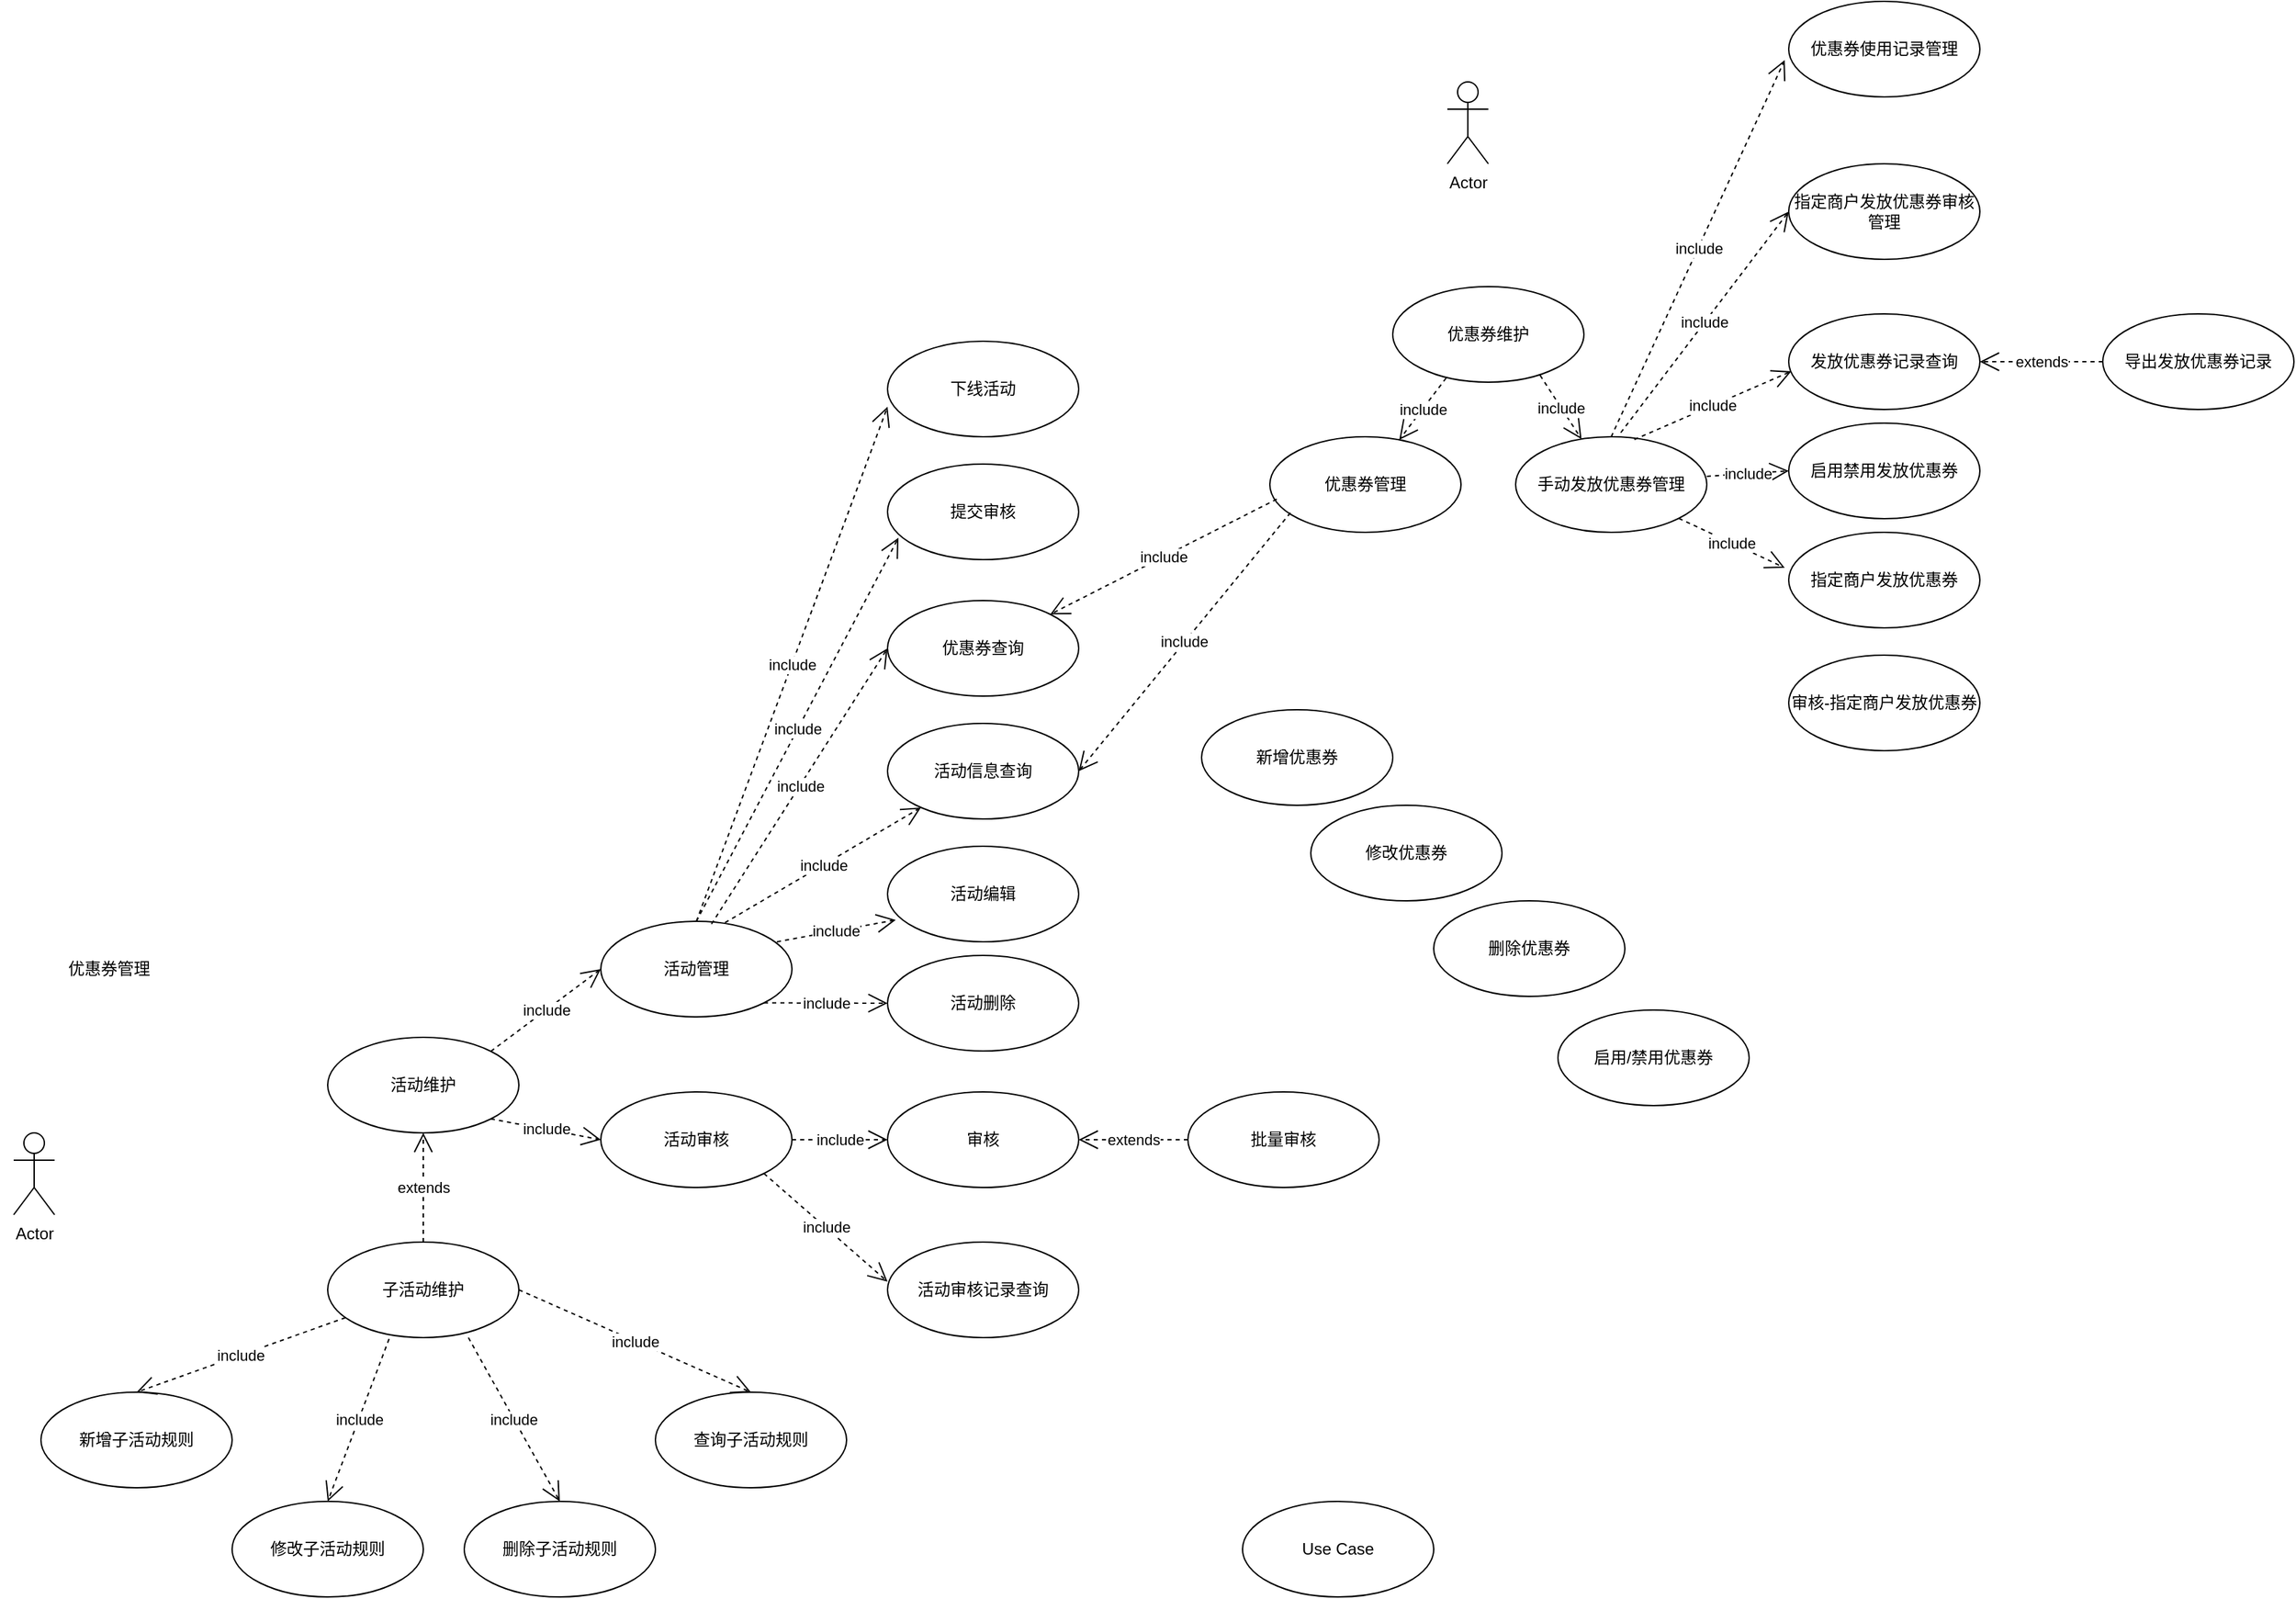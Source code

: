 <mxfile version="14.6.9" type="github">
  <diagram id="2DlMUsfGpXkx9Rr1vm7c" name="Page-1">
    <mxGraphModel dx="1422" dy="1907" grid="1" gridSize="10" guides="1" tooltips="1" connect="1" arrows="1" fold="1" page="1" pageScale="1" pageWidth="827" pageHeight="1169" math="0" shadow="0">
      <root>
        <mxCell id="0" />
        <mxCell id="1" parent="0" />
        <mxCell id="VtnJZgjyUKw3o-cdM9Pf-8" value="Actor" style="shape=umlActor;verticalLabelPosition=bottom;verticalAlign=top;html=1;" vertex="1" parent="1">
          <mxGeometry x="40" y="210" width="30" height="60" as="geometry" />
        </mxCell>
        <mxCell id="VtnJZgjyUKw3o-cdM9Pf-10" value="活动维护" style="ellipse;whiteSpace=wrap;html=1;" vertex="1" parent="1">
          <mxGeometry x="270" y="140" width="140" height="70" as="geometry" />
        </mxCell>
        <mxCell id="VtnJZgjyUKw3o-cdM9Pf-11" value="优惠券管理" style="text;html=1;strokeColor=none;fillColor=none;align=center;verticalAlign=middle;whiteSpace=wrap;rounded=0;" vertex="1" parent="1">
          <mxGeometry x="30" y="50" width="160" height="80" as="geometry" />
        </mxCell>
        <mxCell id="VtnJZgjyUKw3o-cdM9Pf-12" value="优惠券维护" style="ellipse;whiteSpace=wrap;html=1;" vertex="1" parent="1">
          <mxGeometry x="1050" y="-410" width="140" height="70" as="geometry" />
        </mxCell>
        <mxCell id="VtnJZgjyUKw3o-cdM9Pf-15" value="子活动维护" style="ellipse;whiteSpace=wrap;html=1;" vertex="1" parent="1">
          <mxGeometry x="270" y="290" width="140" height="70" as="geometry" />
        </mxCell>
        <mxCell id="VtnJZgjyUKw3o-cdM9Pf-16" value="extends" style="endArrow=open;endSize=12;dashed=1;html=1;exitX=0.5;exitY=0;exitDx=0;exitDy=0;" edge="1" parent="1" source="VtnJZgjyUKw3o-cdM9Pf-15" target="VtnJZgjyUKw3o-cdM9Pf-10">
          <mxGeometry width="160" relative="1" as="geometry">
            <mxPoint x="190" y="340" as="sourcePoint" />
            <mxPoint x="350" y="340" as="targetPoint" />
          </mxGeometry>
        </mxCell>
        <mxCell id="VtnJZgjyUKw3o-cdM9Pf-17" value="Use Case" style="ellipse;whiteSpace=wrap;html=1;" vertex="1" parent="1">
          <mxGeometry x="940" y="480" width="140" height="70" as="geometry" />
        </mxCell>
        <mxCell id="VtnJZgjyUKw3o-cdM9Pf-21" value="Actor" style="shape=umlActor;verticalLabelPosition=bottom;verticalAlign=top;html=1;" vertex="1" parent="1">
          <mxGeometry x="1090" y="-560" width="30" height="60" as="geometry" />
        </mxCell>
        <mxCell id="VtnJZgjyUKw3o-cdM9Pf-22" value="新增子活动规则" style="ellipse;whiteSpace=wrap;html=1;" vertex="1" parent="1">
          <mxGeometry x="60" y="400" width="140" height="70" as="geometry" />
        </mxCell>
        <mxCell id="VtnJZgjyUKw3o-cdM9Pf-23" value="修改子活动规则" style="ellipse;whiteSpace=wrap;html=1;" vertex="1" parent="1">
          <mxGeometry x="200" y="480" width="140" height="70" as="geometry" />
        </mxCell>
        <mxCell id="VtnJZgjyUKw3o-cdM9Pf-24" value="删除子活动规则" style="ellipse;whiteSpace=wrap;html=1;" vertex="1" parent="1">
          <mxGeometry x="370" y="480" width="140" height="70" as="geometry" />
        </mxCell>
        <mxCell id="VtnJZgjyUKw3o-cdM9Pf-25" value="查询子活动规则" style="ellipse;whiteSpace=wrap;html=1;" vertex="1" parent="1">
          <mxGeometry x="510" y="400" width="140" height="70" as="geometry" />
        </mxCell>
        <mxCell id="VtnJZgjyUKw3o-cdM9Pf-26" value="include" style="endArrow=open;endSize=12;dashed=1;html=1;entryX=0.5;entryY=0;entryDx=0;entryDy=0;" edge="1" parent="1" source="VtnJZgjyUKw3o-cdM9Pf-15" target="VtnJZgjyUKw3o-cdM9Pf-22">
          <mxGeometry width="160" relative="1" as="geometry">
            <mxPoint x="330" y="290" as="sourcePoint" />
            <mxPoint x="490" y="290" as="targetPoint" />
          </mxGeometry>
        </mxCell>
        <mxCell id="VtnJZgjyUKw3o-cdM9Pf-27" value="include" style="endArrow=open;endSize=12;dashed=1;html=1;entryX=0.5;entryY=0;entryDx=0;entryDy=0;exitX=0.321;exitY=1.014;exitDx=0;exitDy=0;exitPerimeter=0;" edge="1" parent="1" source="VtnJZgjyUKw3o-cdM9Pf-15">
          <mxGeometry width="160" relative="1" as="geometry">
            <mxPoint x="423.039" y="425.343" as="sourcePoint" />
            <mxPoint x="270" y="480" as="targetPoint" />
          </mxGeometry>
        </mxCell>
        <mxCell id="VtnJZgjyUKw3o-cdM9Pf-28" value="include" style="endArrow=open;endSize=12;dashed=1;html=1;entryX=0.5;entryY=0;entryDx=0;entryDy=0;" edge="1" parent="1" target="VtnJZgjyUKw3o-cdM9Pf-24">
          <mxGeometry width="160" relative="1" as="geometry">
            <mxPoint x="373.039" y="360.003" as="sourcePoint" />
            <mxPoint x="220" y="414.66" as="targetPoint" />
          </mxGeometry>
        </mxCell>
        <mxCell id="VtnJZgjyUKw3o-cdM9Pf-29" value="include" style="endArrow=open;endSize=12;dashed=1;html=1;entryX=0.5;entryY=0;entryDx=0;entryDy=0;exitX=1;exitY=0.5;exitDx=0;exitDy=0;" edge="1" parent="1" source="VtnJZgjyUKw3o-cdM9Pf-15" target="VtnJZgjyUKw3o-cdM9Pf-25">
          <mxGeometry width="160" relative="1" as="geometry">
            <mxPoint x="313.039" y="375.343" as="sourcePoint" />
            <mxPoint x="160" y="430" as="targetPoint" />
          </mxGeometry>
        </mxCell>
        <mxCell id="VtnJZgjyUKw3o-cdM9Pf-30" value="活动编辑" style="ellipse;whiteSpace=wrap;html=1;" vertex="1" parent="1">
          <mxGeometry x="680" width="140" height="70" as="geometry" />
        </mxCell>
        <mxCell id="VtnJZgjyUKw3o-cdM9Pf-32" value="活动信息查询" style="ellipse;whiteSpace=wrap;html=1;" vertex="1" parent="1">
          <mxGeometry x="680" y="-90" width="140" height="70" as="geometry" />
        </mxCell>
        <mxCell id="VtnJZgjyUKw3o-cdM9Pf-33" value="提交审核" style="ellipse;whiteSpace=wrap;html=1;" vertex="1" parent="1">
          <mxGeometry x="680" y="-280" width="140" height="70" as="geometry" />
        </mxCell>
        <mxCell id="VtnJZgjyUKw3o-cdM9Pf-34" value="审核" style="ellipse;whiteSpace=wrap;html=1;" vertex="1" parent="1">
          <mxGeometry x="680" y="180" width="140" height="70" as="geometry" />
        </mxCell>
        <mxCell id="VtnJZgjyUKw3o-cdM9Pf-35" value="活动管理" style="ellipse;whiteSpace=wrap;html=1;" vertex="1" parent="1">
          <mxGeometry x="470" y="55" width="140" height="70" as="geometry" />
        </mxCell>
        <mxCell id="VtnJZgjyUKw3o-cdM9Pf-36" value="活动审核" style="ellipse;whiteSpace=wrap;html=1;" vertex="1" parent="1">
          <mxGeometry x="470" y="180" width="140" height="70" as="geometry" />
        </mxCell>
        <mxCell id="VtnJZgjyUKw3o-cdM9Pf-37" value="活动审核记录查询" style="ellipse;whiteSpace=wrap;html=1;" vertex="1" parent="1">
          <mxGeometry x="680" y="290" width="140" height="70" as="geometry" />
        </mxCell>
        <mxCell id="VtnJZgjyUKw3o-cdM9Pf-38" value="批量审核" style="ellipse;whiteSpace=wrap;html=1;" vertex="1" parent="1">
          <mxGeometry x="900" y="180" width="140" height="70" as="geometry" />
        </mxCell>
        <mxCell id="VtnJZgjyUKw3o-cdM9Pf-39" value="活动删除" style="ellipse;whiteSpace=wrap;html=1;" vertex="1" parent="1">
          <mxGeometry x="680" y="80" width="140" height="70" as="geometry" />
        </mxCell>
        <mxCell id="VtnJZgjyUKw3o-cdM9Pf-40" value="include" style="endArrow=open;endSize=12;dashed=1;html=1;entryX=0;entryY=0.5;entryDx=0;entryDy=0;exitX=1;exitY=0;exitDx=0;exitDy=0;" edge="1" parent="1" source="VtnJZgjyUKw3o-cdM9Pf-10" target="VtnJZgjyUKw3o-cdM9Pf-35">
          <mxGeometry width="160" relative="1" as="geometry">
            <mxPoint x="293.039" y="355.343" as="sourcePoint" />
            <mxPoint x="140" y="410" as="targetPoint" />
          </mxGeometry>
        </mxCell>
        <mxCell id="VtnJZgjyUKw3o-cdM9Pf-41" value="include" style="endArrow=open;endSize=12;dashed=1;html=1;entryX=0;entryY=0.5;entryDx=0;entryDy=0;exitX=1;exitY=1;exitDx=0;exitDy=0;" edge="1" parent="1" source="VtnJZgjyUKw3o-cdM9Pf-10" target="VtnJZgjyUKw3o-cdM9Pf-36">
          <mxGeometry width="160" relative="1" as="geometry">
            <mxPoint x="399.497" y="160.251" as="sourcePoint" />
            <mxPoint x="480" y="100" as="targetPoint" />
          </mxGeometry>
        </mxCell>
        <mxCell id="VtnJZgjyUKw3o-cdM9Pf-42" value="include" style="endArrow=open;endSize=12;dashed=1;html=1;entryX=0;entryY=0.5;entryDx=0;entryDy=0;exitX=1;exitY=0.5;exitDx=0;exitDy=0;" edge="1" parent="1" source="VtnJZgjyUKw3o-cdM9Pf-36" target="VtnJZgjyUKw3o-cdM9Pf-34">
          <mxGeometry width="160" relative="1" as="geometry">
            <mxPoint x="609.997" y="210.251" as="sourcePoint" />
            <mxPoint x="690.5" y="150" as="targetPoint" />
          </mxGeometry>
        </mxCell>
        <mxCell id="VtnJZgjyUKw3o-cdM9Pf-43" value="extends" style="endArrow=open;endSize=12;dashed=1;html=1;exitX=0;exitY=0.5;exitDx=0;exitDy=0;entryX=1;entryY=0.5;entryDx=0;entryDy=0;" edge="1" parent="1" source="VtnJZgjyUKw3o-cdM9Pf-38" target="VtnJZgjyUKw3o-cdM9Pf-34">
          <mxGeometry width="160" relative="1" as="geometry">
            <mxPoint x="350" y="300" as="sourcePoint" />
            <mxPoint x="350" y="220" as="targetPoint" />
          </mxGeometry>
        </mxCell>
        <mxCell id="VtnJZgjyUKw3o-cdM9Pf-44" value="include" style="endArrow=open;endSize=12;dashed=1;html=1;entryX=0;entryY=0.5;entryDx=0;entryDy=0;exitX=1;exitY=1;exitDx=0;exitDy=0;" edge="1" parent="1" source="VtnJZgjyUKw3o-cdM9Pf-35" target="VtnJZgjyUKw3o-cdM9Pf-39">
          <mxGeometry width="160" relative="1" as="geometry">
            <mxPoint x="610" y="89.5" as="sourcePoint" />
            <mxPoint x="680" y="89.5" as="targetPoint" />
          </mxGeometry>
        </mxCell>
        <mxCell id="VtnJZgjyUKw3o-cdM9Pf-45" value="include" style="endArrow=open;endSize=12;dashed=1;html=1;entryX=0.043;entryY=0.771;entryDx=0;entryDy=0;entryPerimeter=0;" edge="1" parent="1" target="VtnJZgjyUKw3o-cdM9Pf-30">
          <mxGeometry width="160" relative="1" as="geometry">
            <mxPoint x="599" y="70" as="sourcePoint" />
            <mxPoint x="690" y="70.25" as="targetPoint" />
          </mxGeometry>
        </mxCell>
        <mxCell id="VtnJZgjyUKw3o-cdM9Pf-46" value="include" style="endArrow=open;endSize=12;dashed=1;html=1;exitX=0.65;exitY=0.014;exitDx=0;exitDy=0;exitPerimeter=0;" edge="1" parent="1" source="VtnJZgjyUKw3o-cdM9Pf-35" target="VtnJZgjyUKw3o-cdM9Pf-32">
          <mxGeometry width="160" relative="1" as="geometry">
            <mxPoint x="579.997" y="19.999" as="sourcePoint" />
            <mxPoint x="670.5" y="20.25" as="targetPoint" />
          </mxGeometry>
        </mxCell>
        <mxCell id="VtnJZgjyUKw3o-cdM9Pf-47" value="include" style="endArrow=open;endSize=12;dashed=1;html=1;entryX=0.057;entryY=0.771;entryDx=0;entryDy=0;exitX=0.5;exitY=0;exitDx=0;exitDy=0;entryPerimeter=0;" edge="1" parent="1" source="VtnJZgjyUKw3o-cdM9Pf-35" target="VtnJZgjyUKw3o-cdM9Pf-33">
          <mxGeometry width="160" relative="1" as="geometry">
            <mxPoint x="579.997" y="-60.501" as="sourcePoint" />
            <mxPoint x="670.5" y="-60.25" as="targetPoint" />
          </mxGeometry>
        </mxCell>
        <mxCell id="VtnJZgjyUKw3o-cdM9Pf-48" value="优惠券查询" style="ellipse;whiteSpace=wrap;html=1;" vertex="1" parent="1">
          <mxGeometry x="680" y="-180" width="140" height="70" as="geometry" />
        </mxCell>
        <mxCell id="VtnJZgjyUKw3o-cdM9Pf-49" value="include" style="endArrow=open;endSize=12;dashed=1;html=1;entryX=0;entryY=0.5;entryDx=0;entryDy=0;exitX=0.579;exitY=0.029;exitDx=0;exitDy=0;exitPerimeter=0;" edge="1" parent="1" source="VtnJZgjyUKw3o-cdM9Pf-35" target="VtnJZgjyUKw3o-cdM9Pf-48">
          <mxGeometry width="160" relative="1" as="geometry">
            <mxPoint x="550" y="50" as="sourcePoint" />
            <mxPoint x="697.98" y="-216.03" as="targetPoint" />
          </mxGeometry>
        </mxCell>
        <mxCell id="VtnJZgjyUKw3o-cdM9Pf-50" value="优惠券管理" style="ellipse;whiteSpace=wrap;html=1;" vertex="1" parent="1">
          <mxGeometry x="960" y="-300" width="140" height="70" as="geometry" />
        </mxCell>
        <mxCell id="VtnJZgjyUKw3o-cdM9Pf-51" value="手动发放优惠券管理" style="ellipse;whiteSpace=wrap;html=1;" vertex="1" parent="1">
          <mxGeometry x="1140" y="-300" width="140" height="70" as="geometry" />
        </mxCell>
        <mxCell id="VtnJZgjyUKw3o-cdM9Pf-52" value="下线活动" style="ellipse;whiteSpace=wrap;html=1;" vertex="1" parent="1">
          <mxGeometry x="680" y="-370" width="140" height="70" as="geometry" />
        </mxCell>
        <mxCell id="VtnJZgjyUKw3o-cdM9Pf-53" value="include" style="endArrow=open;endSize=12;dashed=1;html=1;entryX=0;entryY=0.686;entryDx=0;entryDy=0;exitX=0.5;exitY=0;exitDx=0;exitDy=0;entryPerimeter=0;" edge="1" parent="1" source="VtnJZgjyUKw3o-cdM9Pf-35" target="VtnJZgjyUKw3o-cdM9Pf-52">
          <mxGeometry width="160" relative="1" as="geometry">
            <mxPoint x="550" y="65" as="sourcePoint" />
            <mxPoint x="697.98" y="-216.03" as="targetPoint" />
          </mxGeometry>
        </mxCell>
        <mxCell id="VtnJZgjyUKw3o-cdM9Pf-54" value="include" style="endArrow=open;endSize=12;dashed=1;html=1;entryX=0;entryY=0.414;entryDx=0;entryDy=0;exitX=1;exitY=1;exitDx=0;exitDy=0;entryPerimeter=0;" edge="1" parent="1" source="VtnJZgjyUKw3o-cdM9Pf-36" target="VtnJZgjyUKw3o-cdM9Pf-37">
          <mxGeometry width="160" relative="1" as="geometry">
            <mxPoint x="620" y="225" as="sourcePoint" />
            <mxPoint x="690" y="225" as="targetPoint" />
          </mxGeometry>
        </mxCell>
        <mxCell id="VtnJZgjyUKw3o-cdM9Pf-56" value="include" style="endArrow=open;endSize=12;dashed=1;html=1;exitX=0.279;exitY=0.957;exitDx=0;exitDy=0;exitPerimeter=0;" edge="1" parent="1" source="VtnJZgjyUKw3o-cdM9Pf-12" target="VtnJZgjyUKw3o-cdM9Pf-50">
          <mxGeometry width="160" relative="1" as="geometry">
            <mxPoint x="1079.997" y="-109.999" as="sourcePoint" />
            <mxPoint x="1160.5" y="-170.25" as="targetPoint" />
          </mxGeometry>
        </mxCell>
        <mxCell id="VtnJZgjyUKw3o-cdM9Pf-57" value="include" style="endArrow=open;endSize=12;dashed=1;html=1;exitX=0.771;exitY=0.929;exitDx=0;exitDy=0;exitPerimeter=0;" edge="1" parent="1" source="VtnJZgjyUKw3o-cdM9Pf-12" target="VtnJZgjyUKw3o-cdM9Pf-51">
          <mxGeometry width="160" relative="1" as="geometry">
            <mxPoint x="1084.06" y="-333.01" as="sourcePoint" />
            <mxPoint x="1070.644" y="-289.593" as="targetPoint" />
          </mxGeometry>
        </mxCell>
        <mxCell id="VtnJZgjyUKw3o-cdM9Pf-58" value="include" style="endArrow=open;endSize=12;dashed=1;html=1;exitX=0.279;exitY=0.957;exitDx=0;exitDy=0;exitPerimeter=0;" edge="1" parent="1" target="VtnJZgjyUKw3o-cdM9Pf-48">
          <mxGeometry width="160" relative="1" as="geometry">
            <mxPoint x="965.06" y="-254.32" as="sourcePoint" />
            <mxPoint x="940.002" y="-209.996" as="targetPoint" />
          </mxGeometry>
        </mxCell>
        <mxCell id="VtnJZgjyUKw3o-cdM9Pf-59" value="include" style="endArrow=open;endSize=12;dashed=1;html=1;exitX=0.279;exitY=0.957;exitDx=0;exitDy=0;exitPerimeter=0;entryX=1;entryY=0.5;entryDx=0;entryDy=0;" edge="1" parent="1" target="VtnJZgjyUKw3o-cdM9Pf-32">
          <mxGeometry width="160" relative="1" as="geometry">
            <mxPoint x="975.06" y="-244.32" as="sourcePoint" />
            <mxPoint x="809.153" y="-159.92" as="targetPoint" />
          </mxGeometry>
        </mxCell>
        <mxCell id="VtnJZgjyUKw3o-cdM9Pf-60" value="新增优惠券" style="ellipse;whiteSpace=wrap;html=1;" vertex="1" parent="1">
          <mxGeometry x="910" y="-100" width="140" height="70" as="geometry" />
        </mxCell>
        <mxCell id="VtnJZgjyUKw3o-cdM9Pf-61" value="修改优惠券" style="ellipse;whiteSpace=wrap;html=1;" vertex="1" parent="1">
          <mxGeometry x="990" y="-30" width="140" height="70" as="geometry" />
        </mxCell>
        <mxCell id="VtnJZgjyUKw3o-cdM9Pf-62" value="删除优惠券" style="ellipse;whiteSpace=wrap;html=1;" vertex="1" parent="1">
          <mxGeometry x="1080" y="40" width="140" height="70" as="geometry" />
        </mxCell>
        <mxCell id="VtnJZgjyUKw3o-cdM9Pf-63" value="启用/禁用优惠券" style="ellipse;whiteSpace=wrap;html=1;" vertex="1" parent="1">
          <mxGeometry x="1171" y="120" width="140" height="70" as="geometry" />
        </mxCell>
        <mxCell id="VtnJZgjyUKw3o-cdM9Pf-64" value="发放优惠券记录查询" style="ellipse;whiteSpace=wrap;html=1;" vertex="1" parent="1">
          <mxGeometry x="1340" y="-390" width="140" height="70" as="geometry" />
        </mxCell>
        <mxCell id="VtnJZgjyUKw3o-cdM9Pf-65" value="启用禁用发放优惠券" style="ellipse;whiteSpace=wrap;html=1;" vertex="1" parent="1">
          <mxGeometry x="1340" y="-310" width="140" height="70" as="geometry" />
        </mxCell>
        <mxCell id="VtnJZgjyUKw3o-cdM9Pf-66" value="指定商户发放优惠券" style="ellipse;whiteSpace=wrap;html=1;" vertex="1" parent="1">
          <mxGeometry x="1340" y="-230" width="140" height="70" as="geometry" />
        </mxCell>
        <mxCell id="VtnJZgjyUKw3o-cdM9Pf-67" value="导出发放优惠券记录" style="ellipse;whiteSpace=wrap;html=1;" vertex="1" parent="1">
          <mxGeometry x="1570" y="-390" width="140" height="70" as="geometry" />
        </mxCell>
        <mxCell id="VtnJZgjyUKw3o-cdM9Pf-68" value="审核-指定商户发放优惠券" style="ellipse;whiteSpace=wrap;html=1;" vertex="1" parent="1">
          <mxGeometry x="1340" y="-140" width="140" height="70" as="geometry" />
        </mxCell>
        <mxCell id="VtnJZgjyUKw3o-cdM9Pf-69" value="&lt;span&gt;指定商户发放优惠券审核管理&lt;/span&gt;" style="ellipse;whiteSpace=wrap;html=1;" vertex="1" parent="1">
          <mxGeometry x="1340" y="-500" width="140" height="70" as="geometry" />
        </mxCell>
        <mxCell id="VtnJZgjyUKw3o-cdM9Pf-70" value="extends" style="endArrow=open;endSize=12;dashed=1;html=1;exitX=0;exitY=0.5;exitDx=0;exitDy=0;entryX=1;entryY=0.5;entryDx=0;entryDy=0;" edge="1" parent="1" source="VtnJZgjyUKw3o-cdM9Pf-67" target="VtnJZgjyUKw3o-cdM9Pf-64">
          <mxGeometry width="160" relative="1" as="geometry">
            <mxPoint x="1560" y="-275.5" as="sourcePoint" />
            <mxPoint x="1480" y="-275.5" as="targetPoint" />
          </mxGeometry>
        </mxCell>
        <mxCell id="VtnJZgjyUKw3o-cdM9Pf-71" value="include" style="endArrow=open;endSize=12;dashed=1;html=1;exitX=0.621;exitY=0.029;exitDx=0;exitDy=0;exitPerimeter=0;entryX=0.014;entryY=0.6;entryDx=0;entryDy=0;entryPerimeter=0;" edge="1" parent="1" source="VtnJZgjyUKw3o-cdM9Pf-51" target="VtnJZgjyUKw3o-cdM9Pf-64">
          <mxGeometry width="160" relative="1" as="geometry">
            <mxPoint x="1167.94" y="-334.97" as="sourcePoint" />
            <mxPoint x="1198.117" y="-288.246" as="targetPoint" />
          </mxGeometry>
        </mxCell>
        <mxCell id="VtnJZgjyUKw3o-cdM9Pf-72" value="include" style="endArrow=open;endSize=12;dashed=1;html=1;exitX=1;exitY=0.414;exitDx=0;exitDy=0;exitPerimeter=0;entryX=0;entryY=0.5;entryDx=0;entryDy=0;" edge="1" parent="1" source="VtnJZgjyUKw3o-cdM9Pf-51" target="VtnJZgjyUKw3o-cdM9Pf-65">
          <mxGeometry width="160" relative="1" as="geometry">
            <mxPoint x="1236.94" y="-287.97" as="sourcePoint" />
            <mxPoint x="1351.96" y="-358" as="targetPoint" />
          </mxGeometry>
        </mxCell>
        <mxCell id="VtnJZgjyUKw3o-cdM9Pf-73" value="include" style="endArrow=open;endSize=12;dashed=1;html=1;exitX=1;exitY=1;exitDx=0;exitDy=0;entryX=-0.021;entryY=0.371;entryDx=0;entryDy=0;entryPerimeter=0;" edge="1" parent="1" source="VtnJZgjyUKw3o-cdM9Pf-51" target="VtnJZgjyUKw3o-cdM9Pf-66">
          <mxGeometry width="160" relative="1" as="geometry">
            <mxPoint x="1290" y="-261.02" as="sourcePoint" />
            <mxPoint x="1350" y="-265" as="targetPoint" />
          </mxGeometry>
        </mxCell>
        <mxCell id="VtnJZgjyUKw3o-cdM9Pf-74" value="优惠券使用记录管理" style="ellipse;whiteSpace=wrap;html=1;" vertex="1" parent="1">
          <mxGeometry x="1340" y="-619" width="140" height="70" as="geometry" />
        </mxCell>
        <mxCell id="VtnJZgjyUKw3o-cdM9Pf-75" value="include" style="endArrow=open;endSize=12;dashed=1;html=1;exitX=0.55;exitY=-0.043;exitDx=0;exitDy=0;exitPerimeter=0;entryX=0;entryY=0.5;entryDx=0;entryDy=0;" edge="1" parent="1" source="VtnJZgjyUKw3o-cdM9Pf-51" target="VtnJZgjyUKw3o-cdM9Pf-69">
          <mxGeometry width="160" relative="1" as="geometry">
            <mxPoint x="1236.94" y="-287.97" as="sourcePoint" />
            <mxPoint x="1351.96" y="-338" as="targetPoint" />
          </mxGeometry>
        </mxCell>
        <mxCell id="VtnJZgjyUKw3o-cdM9Pf-76" value="include" style="endArrow=open;endSize=12;dashed=1;html=1;exitX=0.5;exitY=0;exitDx=0;exitDy=0;entryX=-0.021;entryY=0.614;entryDx=0;entryDy=0;entryPerimeter=0;" edge="1" parent="1" source="VtnJZgjyUKw3o-cdM9Pf-51" target="VtnJZgjyUKw3o-cdM9Pf-74">
          <mxGeometry width="160" relative="1" as="geometry">
            <mxPoint x="1227" y="-293.01" as="sourcePoint" />
            <mxPoint x="1330" y="-475" as="targetPoint" />
          </mxGeometry>
        </mxCell>
      </root>
    </mxGraphModel>
  </diagram>
</mxfile>
